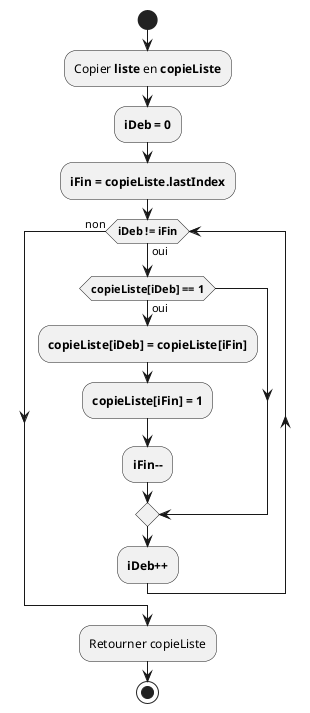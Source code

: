 @startuml
start

:Copier **liste** en **copieListe**;
:**iDeb = 0**;
:**iFin = copieListe.lastIndex**;

while (**iDeb != iFin**) is (oui)
    if (**copieListe[iDeb] == 1**) then (oui)
        :**copieListe[iDeb] = copieListe[iFin]**;
        :**copieListe[iFin] = 1**;
        :**iFin--**;
    endif
    :**iDeb++**;
endwhile (non)

:Retourner copieListe;

stop
@enduml
